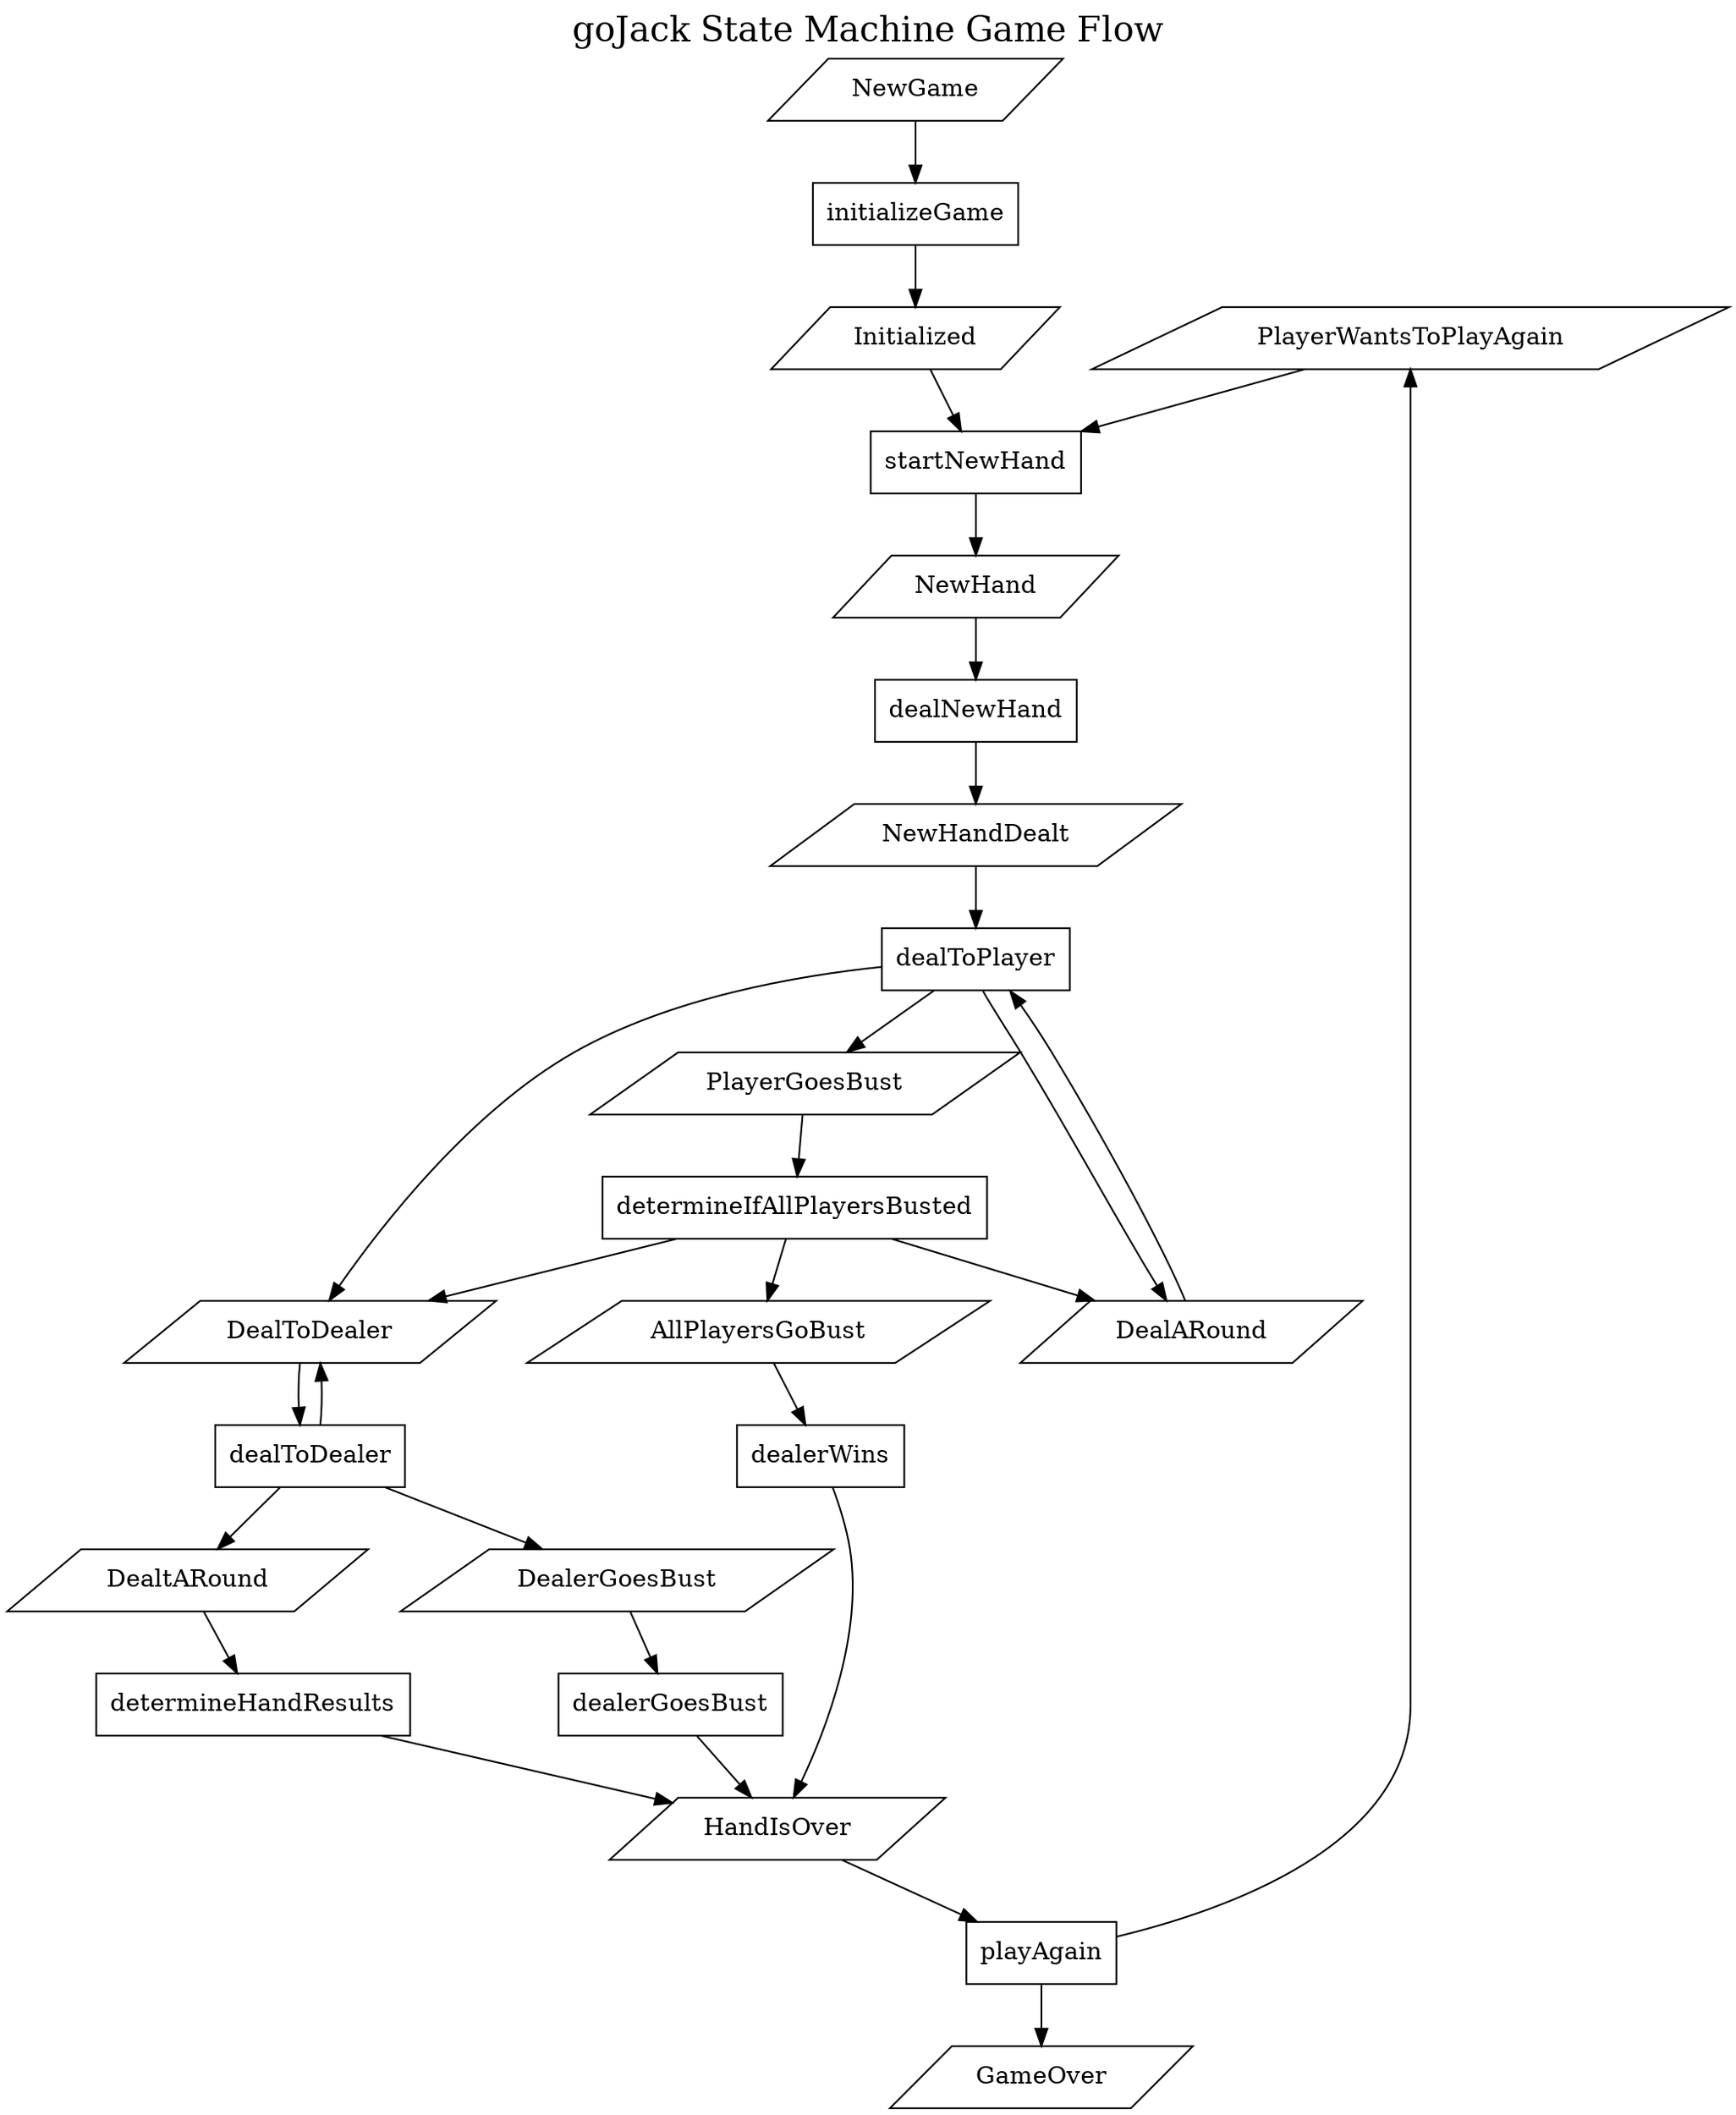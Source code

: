 
#
# This file is created through the execution of graph-game
# do not edit this file.
#
# Copyright (c) Matthew Peters, 2023
#
digraph {
    labelloc=t
    fontsize=20
    label="goJack State Machine Game Flow"
    rankdir="TB"
    PlayerWantsToPlayAgain [shape="parallelogram"]
    PlayerGoesBust [shape="parallelogram"]
    NewHandDealt [shape="parallelogram"]
    NewHand [shape="parallelogram"]
    NewGame [shape="parallelogram"]
    Initialized [shape="parallelogram"]
    HandIsOver [shape="parallelogram"]
    GameOver [shape="parallelogram"]
    DealtARound [shape="parallelogram"]
    DealerGoesBust [shape="parallelogram"]
    DealToDealer [shape="parallelogram"]
    DealARound [shape="parallelogram"]
    AllPlayersGoBust [shape="parallelogram"]

    playAgain [shape="box"]
    determineHandResults [shape="box"]
    dealerWins [shape="box"]
    dealerGoesBust [shape="box"]
    determineIfAllPlayersBusted [shape="box"]
    dealToDealer [shape="box"]
    dealToPlayer [shape="box"]
    dealNewHand [shape="box"]
    startNewHand [shape="box"]
    initializeGame [shape="box"]

    { HandIsOver } -> playAgain -> { PlayerWantsToPlayAgain GameOver }
    { DealtARound } -> determineHandResults -> { HandIsOver }
    { AllPlayersGoBust } -> dealerWins -> { HandIsOver }
    { DealerGoesBust } -> dealerGoesBust -> { HandIsOver }
    { PlayerGoesBust } -> determineIfAllPlayersBusted -> { DealARound DealToDealer AllPlayersGoBust }
    { DealToDealer } -> dealToDealer -> { DealToDealer DealtARound DealerGoesBust }
    { DealARound NewHandDealt } -> dealToPlayer -> { DealARound PlayerGoesBust DealToDealer }
    { NewHand } -> dealNewHand -> { NewHandDealt }
    { Initialized PlayerWantsToPlayAgain } -> startNewHand -> { NewHand }
    { NewGame } -> initializeGame -> { Initialized }
}
